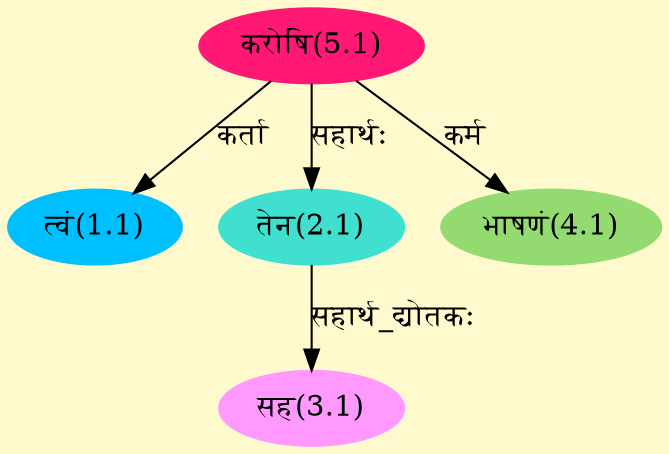 digraph G{
rankdir=BT;
 compound=true;
 bgcolor="lemonchiffon1";
Node1_1 [style=filled, color="#00BFFF" label = "त्वं(1.1)"]
Node5_1 [style=filled, color="#FF1975" label = "करोषि(5.1)"]
Node2_1 [style=filled, color="#40E0D0" label = "तेन(2.1)"]
Node3_1 [style=filled, color="#FF99FF" label = "सह(3.1)"]
Node4_1 [style=filled, color="#93DB70" label = "भाषणं(4.1)"]
/* Start of Relations section */

Node1_1 -> Node5_1 [  label="कर्ता"  dir="back" ]
Node2_1 -> Node5_1 [  label="सहार्थः"  dir="back" ]
Node3_1 -> Node2_1 [  label="सहार्थ_द्योतकः"  dir="back" ]
Node4_1 -> Node5_1 [  label="कर्म"  dir="back" ]
}
